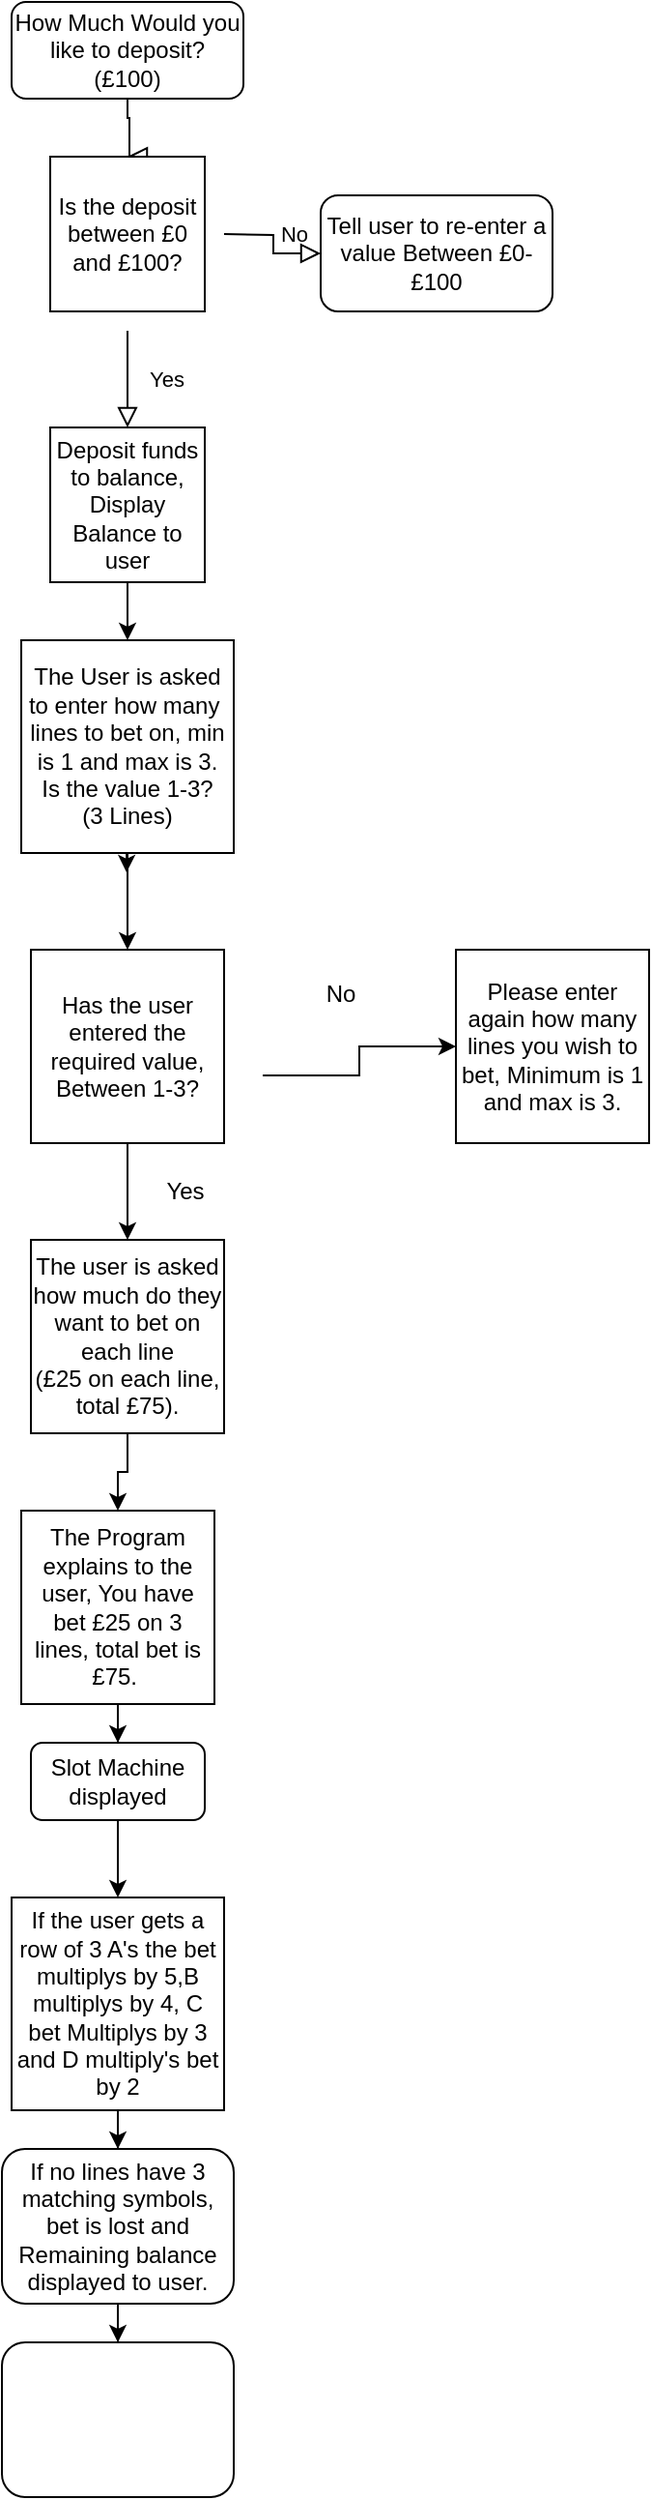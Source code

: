 <mxfile version="24.7.5">
  <diagram id="C5RBs43oDa-KdzZeNtuy" name="Page-1">
    <mxGraphModel dx="911" dy="444" grid="1" gridSize="10" guides="1" tooltips="1" connect="1" arrows="1" fold="1" page="1" pageScale="1" pageWidth="1169" pageHeight="1654" math="0" shadow="0">
      <root>
        <mxCell id="WIyWlLk6GJQsqaUBKTNV-0" />
        <mxCell id="WIyWlLk6GJQsqaUBKTNV-1" parent="WIyWlLk6GJQsqaUBKTNV-0" />
        <mxCell id="WIyWlLk6GJQsqaUBKTNV-2" value="" style="rounded=0;html=1;jettySize=auto;orthogonalLoop=1;fontSize=11;endArrow=block;endFill=0;endSize=8;strokeWidth=1;shadow=0;labelBackgroundColor=none;edgeStyle=orthogonalEdgeStyle;entryX=0.5;entryY=0;entryDx=0;entryDy=0;" parent="WIyWlLk6GJQsqaUBKTNV-1" source="WIyWlLk6GJQsqaUBKTNV-3" target="iJiD2MV02rnRHH4pifD3-0" edge="1">
          <mxGeometry relative="1" as="geometry">
            <mxPoint x="220" y="140" as="targetPoint" />
            <Array as="points">
              <mxPoint x="220" y="130" />
              <mxPoint x="221" y="130" />
            </Array>
          </mxGeometry>
        </mxCell>
        <mxCell id="WIyWlLk6GJQsqaUBKTNV-3" value="How Much Would you like to deposit?&lt;div&gt;(£100)&lt;/div&gt;" style="rounded=1;whiteSpace=wrap;html=1;fontSize=12;glass=0;strokeWidth=1;shadow=0;" parent="WIyWlLk6GJQsqaUBKTNV-1" vertex="1">
          <mxGeometry x="160" y="70" width="120" height="50" as="geometry" />
        </mxCell>
        <mxCell id="WIyWlLk6GJQsqaUBKTNV-4" value="Yes" style="rounded=0;html=1;jettySize=auto;orthogonalLoop=1;fontSize=11;endArrow=block;endFill=0;endSize=8;strokeWidth=1;shadow=0;labelBackgroundColor=none;edgeStyle=orthogonalEdgeStyle;" parent="WIyWlLk6GJQsqaUBKTNV-1" edge="1">
          <mxGeometry y="20" relative="1" as="geometry">
            <mxPoint as="offset" />
            <mxPoint x="220" y="240" as="sourcePoint" />
            <mxPoint x="220" y="290" as="targetPoint" />
          </mxGeometry>
        </mxCell>
        <mxCell id="WIyWlLk6GJQsqaUBKTNV-5" value="No" style="edgeStyle=orthogonalEdgeStyle;rounded=0;html=1;jettySize=auto;orthogonalLoop=1;fontSize=11;endArrow=block;endFill=0;endSize=8;strokeWidth=1;shadow=0;labelBackgroundColor=none;" parent="WIyWlLk6GJQsqaUBKTNV-1" target="WIyWlLk6GJQsqaUBKTNV-7" edge="1">
          <mxGeometry x="-0.15" y="10" relative="1" as="geometry">
            <mxPoint as="offset" />
            <mxPoint x="270" y="190" as="sourcePoint" />
          </mxGeometry>
        </mxCell>
        <mxCell id="WIyWlLk6GJQsqaUBKTNV-7" value="Tell user to re-enter a value Between £0-£100" style="rounded=1;whiteSpace=wrap;html=1;fontSize=12;glass=0;strokeWidth=1;shadow=0;" parent="WIyWlLk6GJQsqaUBKTNV-1" vertex="1">
          <mxGeometry x="320" y="170" width="120" height="60" as="geometry" />
        </mxCell>
        <mxCell id="iJiD2MV02rnRHH4pifD3-0" value="Is the deposit between £0 and £100?" style="whiteSpace=wrap;html=1;aspect=fixed;" vertex="1" parent="WIyWlLk6GJQsqaUBKTNV-1">
          <mxGeometry x="180" y="150" width="80" height="80" as="geometry" />
        </mxCell>
        <mxCell id="iJiD2MV02rnRHH4pifD3-32" value="" style="edgeStyle=orthogonalEdgeStyle;rounded=0;orthogonalLoop=1;jettySize=auto;html=1;" edge="1" parent="WIyWlLk6GJQsqaUBKTNV-1" source="iJiD2MV02rnRHH4pifD3-1" target="iJiD2MV02rnRHH4pifD3-3">
          <mxGeometry relative="1" as="geometry" />
        </mxCell>
        <mxCell id="iJiD2MV02rnRHH4pifD3-1" value="Deposit funds to balance,&lt;div&gt;Display Balance to user&lt;/div&gt;" style="whiteSpace=wrap;html=1;aspect=fixed;" vertex="1" parent="WIyWlLk6GJQsqaUBKTNV-1">
          <mxGeometry x="180" y="290" width="80" height="80" as="geometry" />
        </mxCell>
        <mxCell id="iJiD2MV02rnRHH4pifD3-2" value="" style="endArrow=classic;html=1;rounded=0;" edge="1" parent="WIyWlLk6GJQsqaUBKTNV-1" source="iJiD2MV02rnRHH4pifD3-3">
          <mxGeometry width="50" height="50" relative="1" as="geometry">
            <mxPoint x="219.5" y="470" as="sourcePoint" />
            <mxPoint x="219.5" y="520" as="targetPoint" />
          </mxGeometry>
        </mxCell>
        <mxCell id="iJiD2MV02rnRHH4pifD3-16" style="edgeStyle=orthogonalEdgeStyle;rounded=0;orthogonalLoop=1;jettySize=auto;html=1;exitX=0.5;exitY=1;exitDx=0;exitDy=0;entryX=0.5;entryY=0;entryDx=0;entryDy=0;" edge="1" parent="WIyWlLk6GJQsqaUBKTNV-1" source="iJiD2MV02rnRHH4pifD3-3" target="iJiD2MV02rnRHH4pifD3-11">
          <mxGeometry relative="1" as="geometry" />
        </mxCell>
        <mxCell id="iJiD2MV02rnRHH4pifD3-3" value="The User is asked to enter how many&amp;nbsp; lines to bet on, min is 1 and max is 3.&lt;div&gt;Is the value 1-3?&lt;/div&gt;&lt;div&gt;(3 Lines)&lt;/div&gt;" style="whiteSpace=wrap;html=1;aspect=fixed;" vertex="1" parent="WIyWlLk6GJQsqaUBKTNV-1">
          <mxGeometry x="165" y="400" width="110" height="110" as="geometry" />
        </mxCell>
        <mxCell id="iJiD2MV02rnRHH4pifD3-34" value="" style="edgeStyle=orthogonalEdgeStyle;rounded=0;orthogonalLoop=1;jettySize=auto;html=1;" edge="1" parent="WIyWlLk6GJQsqaUBKTNV-1" source="iJiD2MV02rnRHH4pifD3-8" target="iJiD2MV02rnRHH4pifD3-10">
          <mxGeometry relative="1" as="geometry" />
        </mxCell>
        <mxCell id="iJiD2MV02rnRHH4pifD3-8" value="Yes" style="text;html=1;align=center;verticalAlign=middle;whiteSpace=wrap;rounded=0;" vertex="1" parent="WIyWlLk6GJQsqaUBKTNV-1">
          <mxGeometry x="230" y="610" width="60" height="30" as="geometry" />
        </mxCell>
        <mxCell id="iJiD2MV02rnRHH4pifD3-10" value="Please enter again how many lines you wish to bet, Minimum is 1 and max is 3." style="whiteSpace=wrap;html=1;aspect=fixed;" vertex="1" parent="WIyWlLk6GJQsqaUBKTNV-1">
          <mxGeometry x="390" y="560" width="100" height="100" as="geometry" />
        </mxCell>
        <mxCell id="iJiD2MV02rnRHH4pifD3-17" value="" style="edgeStyle=orthogonalEdgeStyle;rounded=0;orthogonalLoop=1;jettySize=auto;html=1;" edge="1" parent="WIyWlLk6GJQsqaUBKTNV-1" source="iJiD2MV02rnRHH4pifD3-11" target="iJiD2MV02rnRHH4pifD3-13">
          <mxGeometry relative="1" as="geometry" />
        </mxCell>
        <mxCell id="iJiD2MV02rnRHH4pifD3-11" value="Has the user entered the required value, Between 1-3?" style="whiteSpace=wrap;html=1;aspect=fixed;" vertex="1" parent="WIyWlLk6GJQsqaUBKTNV-1">
          <mxGeometry x="170" y="560" width="100" height="100" as="geometry" />
        </mxCell>
        <mxCell id="iJiD2MV02rnRHH4pifD3-13" value="The user is asked how much do they want to bet on each line&lt;div&gt;(£25 on each line, total £75).&lt;/div&gt;" style="whiteSpace=wrap;html=1;aspect=fixed;" vertex="1" parent="WIyWlLk6GJQsqaUBKTNV-1">
          <mxGeometry x="170" y="710" width="100" height="100" as="geometry" />
        </mxCell>
        <mxCell id="iJiD2MV02rnRHH4pifD3-18" value="Yes" style="text;html=1;align=center;verticalAlign=middle;whiteSpace=wrap;rounded=0;" vertex="1" parent="WIyWlLk6GJQsqaUBKTNV-1">
          <mxGeometry x="220" y="670" width="60" height="30" as="geometry" />
        </mxCell>
        <mxCell id="iJiD2MV02rnRHH4pifD3-24" style="edgeStyle=orthogonalEdgeStyle;rounded=0;orthogonalLoop=1;jettySize=auto;html=1;exitX=0.5;exitY=1;exitDx=0;exitDy=0;" edge="1" parent="WIyWlLk6GJQsqaUBKTNV-1" source="iJiD2MV02rnRHH4pifD3-13" target="iJiD2MV02rnRHH4pifD3-13">
          <mxGeometry relative="1" as="geometry" />
        </mxCell>
        <mxCell id="iJiD2MV02rnRHH4pifD3-25" value="" style="edgeStyle=orthogonalEdgeStyle;rounded=0;orthogonalLoop=1;jettySize=auto;html=1;exitX=0.5;exitY=1;exitDx=0;exitDy=0;" edge="1" parent="WIyWlLk6GJQsqaUBKTNV-1" source="iJiD2MV02rnRHH4pifD3-13" target="iJiD2MV02rnRHH4pifD3-21">
          <mxGeometry relative="1" as="geometry">
            <mxPoint x="220" y="1010" as="targetPoint" />
            <mxPoint x="220" y="890" as="sourcePoint" />
          </mxGeometry>
        </mxCell>
        <mxCell id="iJiD2MV02rnRHH4pifD3-39" value="" style="edgeStyle=orthogonalEdgeStyle;rounded=0;orthogonalLoop=1;jettySize=auto;html=1;" edge="1" parent="WIyWlLk6GJQsqaUBKTNV-1" source="iJiD2MV02rnRHH4pifD3-21" target="iJiD2MV02rnRHH4pifD3-38">
          <mxGeometry relative="1" as="geometry" />
        </mxCell>
        <mxCell id="iJiD2MV02rnRHH4pifD3-21" value="The Program explains to the user, You have bet £25 on 3 lines, total bet is £75.&amp;nbsp;" style="whiteSpace=wrap;html=1;aspect=fixed;align=center;" vertex="1" parent="WIyWlLk6GJQsqaUBKTNV-1">
          <mxGeometry x="165" y="850" width="100" height="100" as="geometry" />
        </mxCell>
        <mxCell id="iJiD2MV02rnRHH4pifD3-36" value="" style="edgeStyle=orthogonalEdgeStyle;rounded=0;orthogonalLoop=1;jettySize=auto;html=1;" edge="1" parent="WIyWlLk6GJQsqaUBKTNV-1" source="iJiD2MV02rnRHH4pifD3-28" target="iJiD2MV02rnRHH4pifD3-31">
          <mxGeometry relative="1" as="geometry" />
        </mxCell>
        <mxCell id="iJiD2MV02rnRHH4pifD3-28" value="If the user gets a row of 3 A&#39;s the bet multiplys by 5,B multiplys by 4, C bet Multiplys by 3 and D multiply&#39;s bet by 2" style="whiteSpace=wrap;html=1;aspect=fixed;align=center;" vertex="1" parent="WIyWlLk6GJQsqaUBKTNV-1">
          <mxGeometry x="160" y="1050" width="110" height="110" as="geometry" />
        </mxCell>
        <mxCell id="iJiD2MV02rnRHH4pifD3-42" value="" style="edgeStyle=orthogonalEdgeStyle;rounded=0;orthogonalLoop=1;jettySize=auto;html=1;" edge="1" parent="WIyWlLk6GJQsqaUBKTNV-1" source="iJiD2MV02rnRHH4pifD3-31" target="iJiD2MV02rnRHH4pifD3-41">
          <mxGeometry relative="1" as="geometry" />
        </mxCell>
        <mxCell id="iJiD2MV02rnRHH4pifD3-31" value="If no lines have 3 matching symbols, bet is lost and Remaining balance displayed to user." style="rounded=1;whiteSpace=wrap;html=1;" vertex="1" parent="WIyWlLk6GJQsqaUBKTNV-1">
          <mxGeometry x="155" y="1180" width="120" height="80" as="geometry" />
        </mxCell>
        <mxCell id="iJiD2MV02rnRHH4pifD3-37" value="No" style="text;html=1;align=center;verticalAlign=middle;resizable=0;points=[];autosize=1;strokeColor=none;fillColor=none;" vertex="1" parent="WIyWlLk6GJQsqaUBKTNV-1">
          <mxGeometry x="310" y="568" width="40" height="30" as="geometry" />
        </mxCell>
        <mxCell id="iJiD2MV02rnRHH4pifD3-40" value="" style="edgeStyle=orthogonalEdgeStyle;rounded=0;orthogonalLoop=1;jettySize=auto;html=1;" edge="1" parent="WIyWlLk6GJQsqaUBKTNV-1" source="iJiD2MV02rnRHH4pifD3-38" target="iJiD2MV02rnRHH4pifD3-28">
          <mxGeometry relative="1" as="geometry" />
        </mxCell>
        <mxCell id="iJiD2MV02rnRHH4pifD3-38" value="Slot Machine displayed" style="rounded=1;whiteSpace=wrap;html=1;" vertex="1" parent="WIyWlLk6GJQsqaUBKTNV-1">
          <mxGeometry x="170" y="970" width="90" height="40" as="geometry" />
        </mxCell>
        <mxCell id="iJiD2MV02rnRHH4pifD3-41" value="" style="rounded=1;whiteSpace=wrap;html=1;" vertex="1" parent="WIyWlLk6GJQsqaUBKTNV-1">
          <mxGeometry x="155" y="1280" width="120" height="80" as="geometry" />
        </mxCell>
      </root>
    </mxGraphModel>
  </diagram>
</mxfile>
